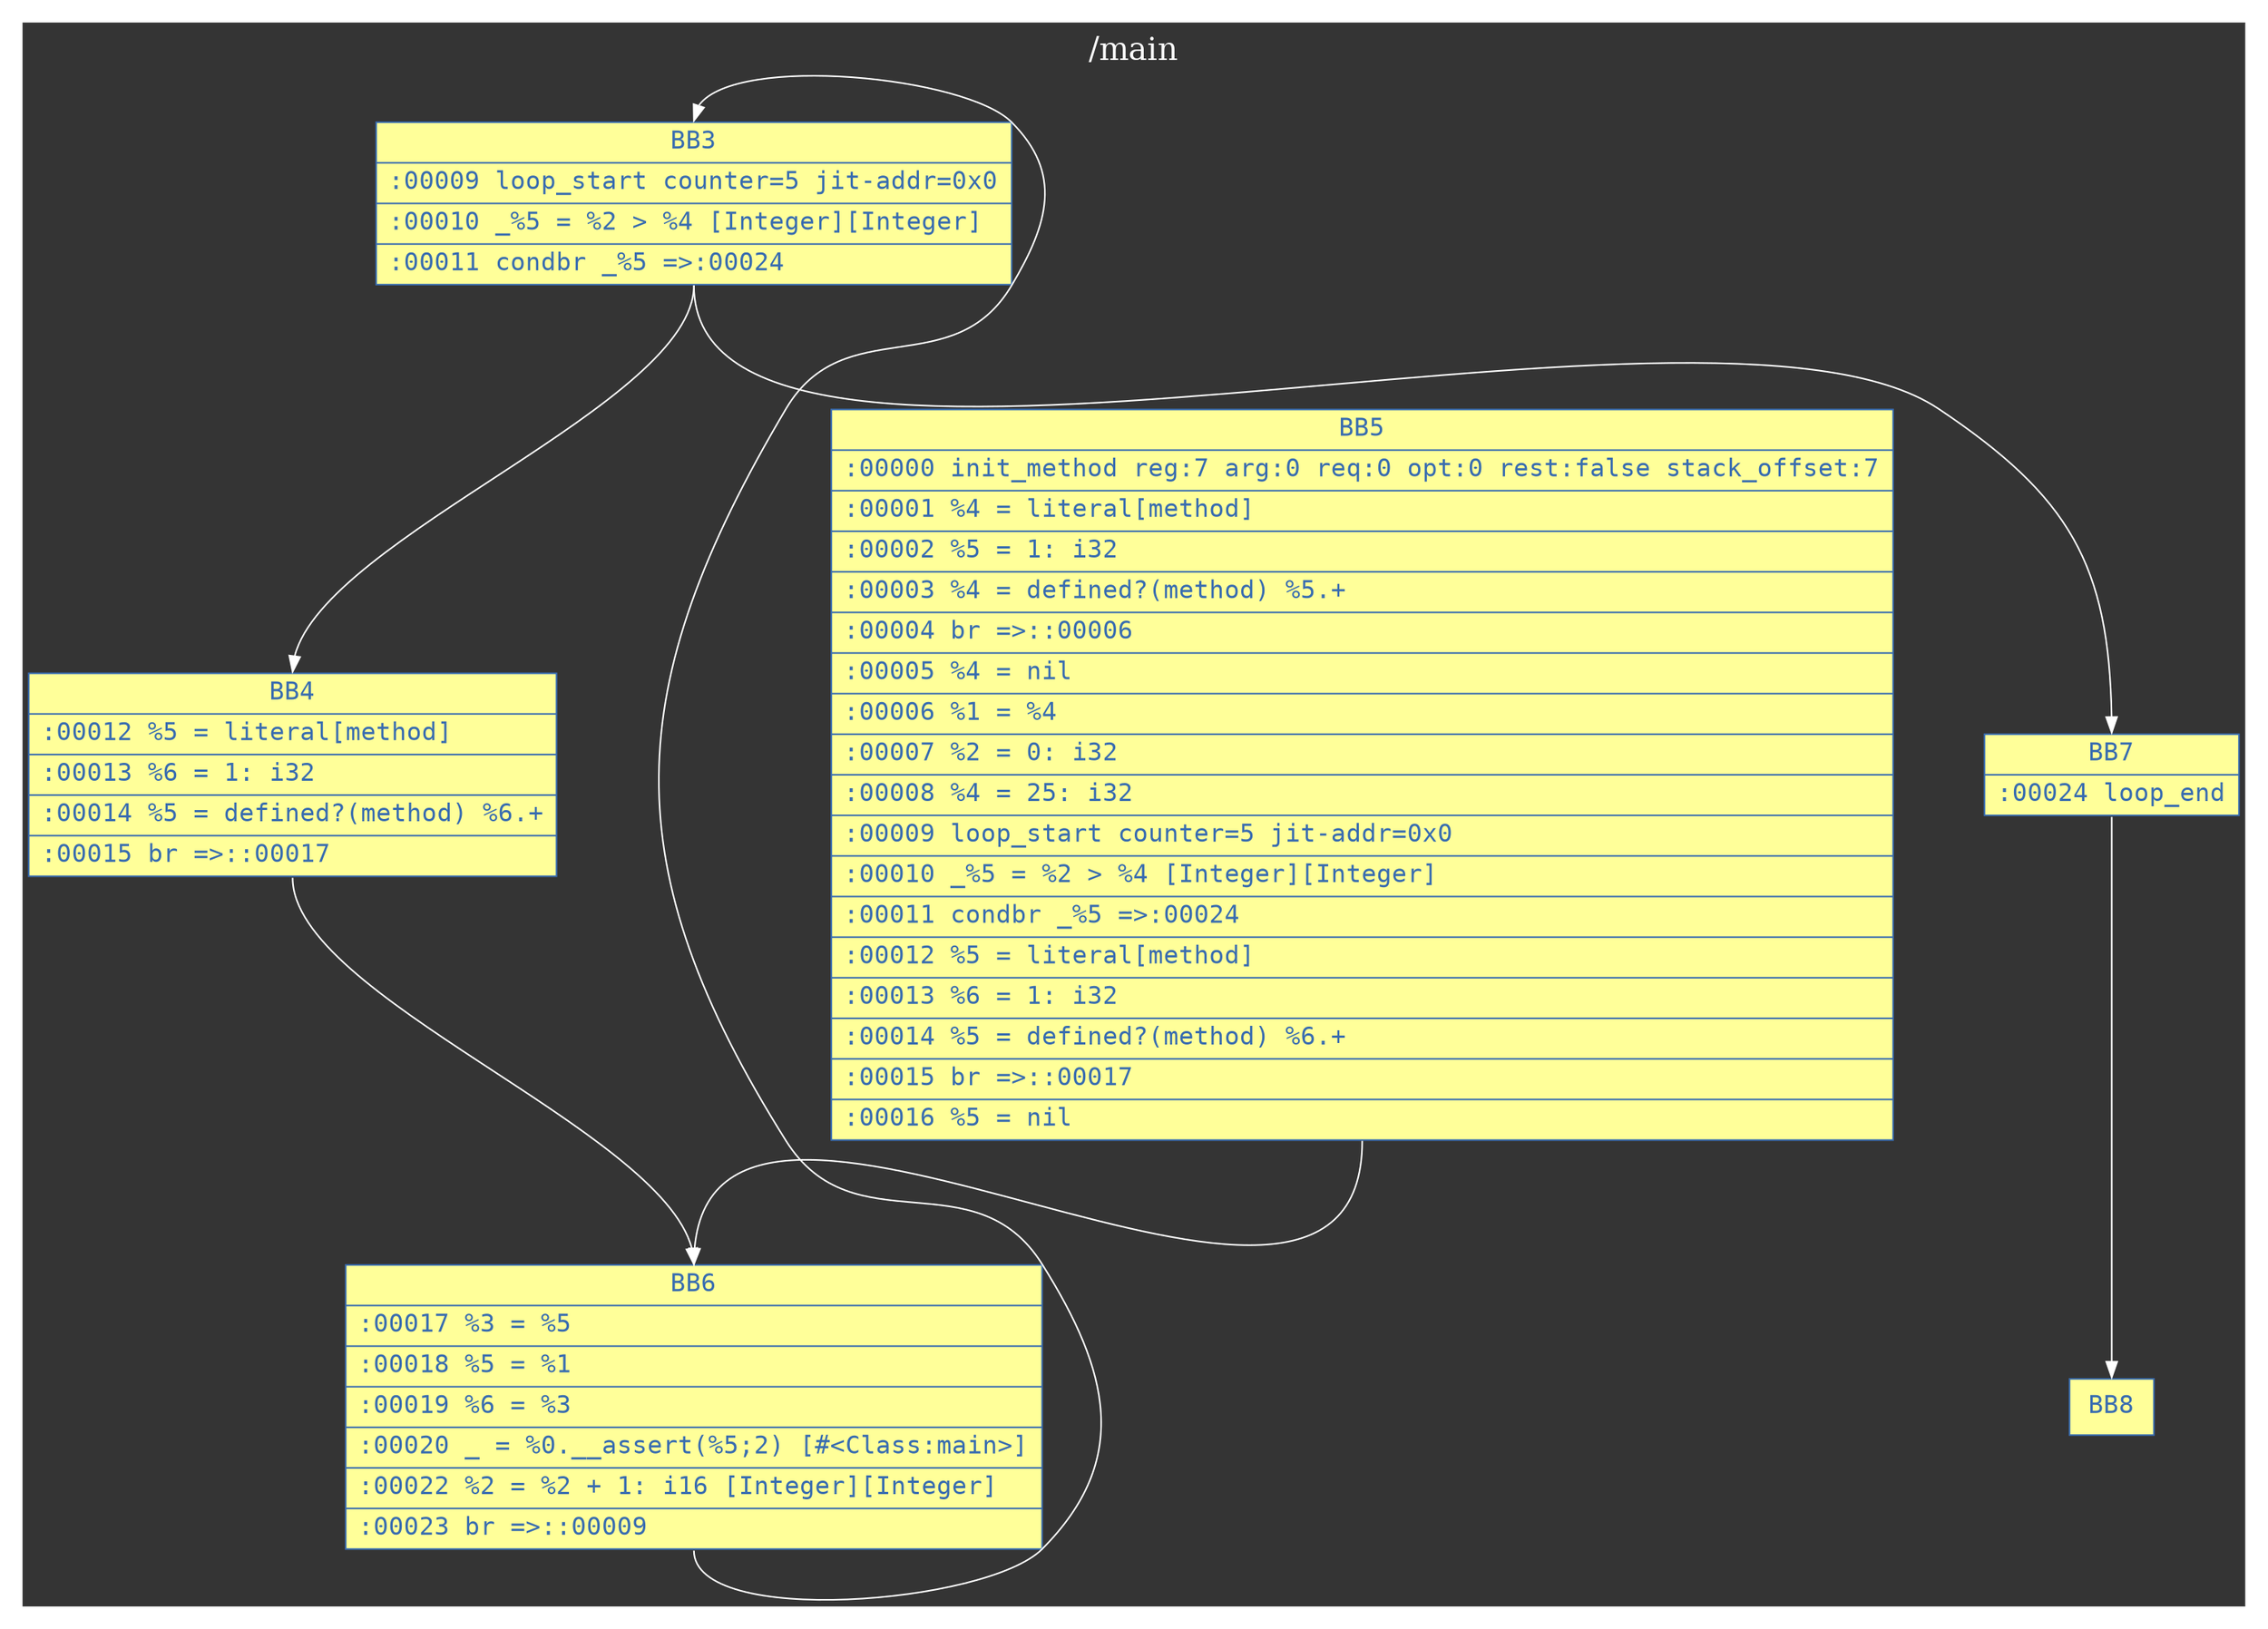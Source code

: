 digraph graph_name {
  graph [
    charset = "UTF-8";
    label = "/main",
    labelloc = "t",
    labeljust = "c",
    bgcolor = "#343434",
    fontcolor = white,
    fontsize = 20,
    rankdir = TB,
    margin = 0.2,
    splines = spline,
    nodesep = 0.8,
    ranksep = 1.1
  ];

  node [
    colorscheme = "accent8"
    shape = box,
    style = "solid,filled",
    fontsize = 16,
    fontcolor = 5,
    fontname = "Consolas",
    color = 5,
    fillcolor = 4,
  ];

  edge [
    style = solid,
    fontsize = 14,
    fontcolor = white,
    fontname = "Migu 1M",
    color = white,
    labelfloat = true,
    labeldistance = 2.5,
    labelangle = 70
  ];
  BB3 [
    shape=record
    label="{BB3|:00009 loop_start counter=5 jit-addr=0x0\l|:00010 _%5 = %2 &gt; %4                        [Integer][Integer]\l|:00011 condbr _%5 =&gt;:00024\l}"
  ];
  BB4 [
    shape=record
    label="{BB4|:00012 %5 = literal[method]\l|:00013 %6 = 1: i32\l|:00014 %5 = defined?(method) %6.+\l|:00015 br =&gt;::00017\l}"
  ];
  BB5 [
    shape=record
    label="{BB5|:00000 init_method reg:7 arg:0 req:0 opt:0 rest:false stack_offset:7\l|:00001 %4 = literal[method]\l|:00002 %5 = 1: i32\l|:00003 %4 = defined?(method) %5.+\l|:00004 br =&gt;::00006\l|:00005 %4 = nil\l|:00006 %1 = %4\l|:00007 %2 = 0: i32\l|:00008 %4 = 25: i32\l|:00009 loop_start counter=5 jit-addr=0x0\l|:00010 _%5 = %2 &gt; %4                        [Integer][Integer]\l|:00011 condbr _%5 =&gt;:00024\l|:00012 %5 = literal[method]\l|:00013 %6 = 1: i32\l|:00014 %5 = defined?(method) %6.+\l|:00015 br =&gt;::00017\l|:00016 %5 = nil\l}"
  ];
  BB6 [
    shape=record
    label="{BB6|:00017 %3 = %5\l|:00018 %5 = %1\l|:00019 %6 = %3\l|:00020 _ = %0.__assert(%5;2)                [#&lt;Class:main&gt;]\l|:00022 %2 = %2 + 1: i16                     [Integer][Integer]\l|:00023 br =&gt;::00009\l}"
  ];
  BB7 [
    shape=record
    label="{BB7|:00024 loop_end\l}"
  ];
  BB3 -> BB4 [headport = n, tailport = s];
  BB3 -> BB7 [headport = n, tailport = s];
  BB4 -> BB6 [headport = n, tailport = s];
  BB5 -> BB6 [headport = n, tailport = s];
  BB6 -> BB3 [headport = n, tailport = s];
  BB7 -> BB8 [headport = n, tailport = s];
}
